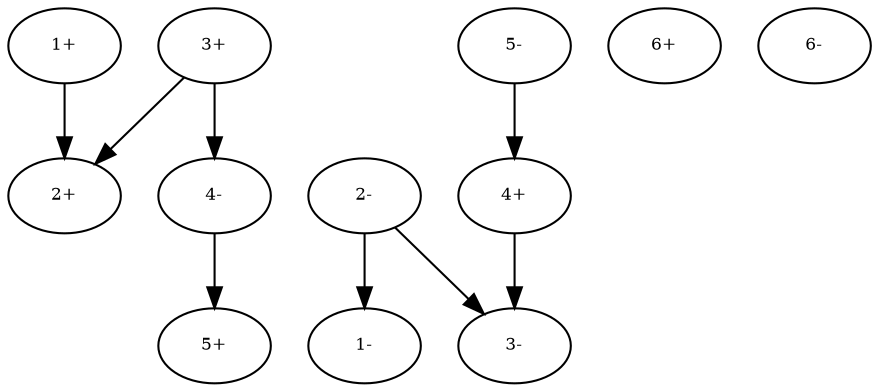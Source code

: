 digraph RGL__ImplicitGraph {
    70303321609340 [
        fontsize = 8,
        label = "1+"
    ]

    70303321609240 [
        fontsize = 8,
        label = "1-"
    ]

    70303321608980 [
        fontsize = 8,
        label = "2+"
    ]

    70303321608760 [
        fontsize = 8,
        label = "2-"
    ]

    70303321608540 [
        fontsize = 8,
        label = "3+"
    ]

    70303321608420 [
        fontsize = 8,
        label = "3-"
    ]

    70303321608240 [
        fontsize = 8,
        label = "4+"
    ]

    70303321608100 [
        fontsize = 8,
        label = "4-"
    ]

    70303321607900 [
        fontsize = 8,
        label = "5+"
    ]

    70303321607820 [
        fontsize = 8,
        label = "5-"
    ]

    70303321607620 [
        fontsize = 8,
        label = "6+"
    ]

    70303321607540 [
        fontsize = 8,
        label = "6-"
    ]

    70303321609340 -> 70303321608980 [
        fontsize = 8
    ]

    70303321608760 -> 70303321609240 [
        fontsize = 8
    ]

    70303321608760 -> 70303321608420 [
        fontsize = 8
    ]

    70303321608540 -> 70303321608980 [
        fontsize = 8
    ]

    70303321608540 -> 70303321608100 [
        fontsize = 8
    ]

    70303321608240 -> 70303321608420 [
        fontsize = 8
    ]

    70303321608100 -> 70303321607900 [
        fontsize = 8
    ]

    70303321607820 -> 70303321608240 [
        fontsize = 8
    ]
}
